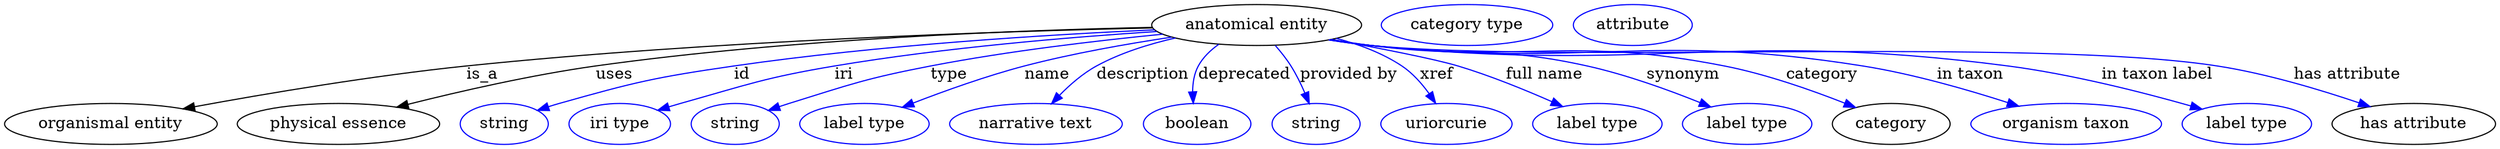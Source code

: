 digraph {
	graph [bb="0,0,2176.4,123"];
	node [label="\N"];
	"anatomical entity"	[height=0.5,
		label="anatomical entity",
		pos="1092.9,105",
		width=2.5456];
	"organismal entity"	[height=0.5,
		pos="92.942,18",
		width=2.5817];
	"anatomical entity" -> "organismal entity"	[label=is_a,
		lp="418.94,61.5",
		pos="e,156.31,31.275 1002,102.41 870.11,99.421 618.18,91.116 404.94,69 322.72,60.472 229.19,44.66 166.16,33.093"];
	"physical essence"	[height=0.5,
		pos="291.94,18",
		width=2.4553];
	"anatomical entity" -> "physical essence"	[label=uses,
		lp="534.44,61.5",
		pos="e,343.13,32.738 1001.9,102.86 888.13,100.43 687.8,92.809 517.94,69 461.52,61.091 398.28,46.607 353.07,35.256"];
	id	[color=blue,
		height=0.5,
		label=string,
		pos="436.94,18",
		width=1.0652];
	"anatomical entity" -> id	[color=blue,
		label=id,
		lp="646.94,61.5",
		pos="e,465.94,29.954 1004,100.62 912.4,96.317 765.63,87.154 639.94,69 570.23,58.932 552.73,55.131 484.94,36 481.84,35.124 478.64,34.151 \
475.44,33.129",
		style=solid];
	iri	[color=blue,
		height=0.5,
		label="iri type",
		pos="537.94,18",
		width=1.2277];
	"anatomical entity" -> iri	[color=blue,
		label=iri,
		lp="732.94,61.5",
		pos="e,571.31,29.926 1005.8,99.369 930.97,94.518 820.31,85.274 724.94,69 674.77,60.438 618.5,44.504 580.92,32.92",
		style=solid];
	type	[color=blue,
		height=0.5,
		label=string,
		pos="638.94,18",
		width=1.0652];
	"anatomical entity" -> type	[color=blue,
		label=type,
		lp="824.94,61.5",
		pos="e,667.89,29.908 1010.7,96.932 953.78,91.287 876.36,82.131 808.94,69 753.39,58.179 739.94,52.974 685.94,36 683.19,35.134 680.35,34.206 \
677.51,33.246",
		style=solid];
	name	[color=blue,
		height=0.5,
		label="label type",
		pos="751.94,18",
		width=1.5707];
	"anatomical entity" -> name	[color=blue,
		label=name,
		lp="910.94,61.5",
		pos="e,784.85,32.673 1018.9,94.32 980.37,88.497 932.75,80.052 890.94,69 857.93,60.273 821.66,47.098 794.44,36.463",
		style=solid];
	description	[color=blue,
		height=0.5,
		label="narrative text",
		pos="901.94,18",
		width=2.0943];
	"anatomical entity" -> description	[color=blue,
		label=description,
		lp="993.44,61.5",
		pos="e,914.94,35.75 1021.1,93.675 998.35,88.441 973.71,80.624 952.94,69 941.28,62.471 930.39,52.573 921.7,43.302",
		style=solid];
	deprecated	[color=blue,
		height=0.5,
		label=boolean,
		pos="1041.9,18",
		width=1.2999];
	"anatomical entity" -> deprecated	[color=blue,
		label=deprecated,
		lp="1082.4,61.5",
		pos="e,1038.1,36.158 1059.7,88.084 1052.6,83.027 1046,76.697 1041.9,69 1038.3,62.135 1037.2,53.97 1037.3,46.248",
		style=solid];
	"provided by"	[color=blue,
		height=0.5,
		label=string,
		pos="1144.9,18",
		width=1.0652];
	"anatomical entity" -> "provided by"	[color=blue,
		label="provided by",
		lp="1173.4,61.5",
		pos="e,1139,35.83 1109.3,86.985 1114,81.505 1119,75.232 1122.9,69 1127.6,61.663 1131.7,53.191 1135.1,45.329",
		style=solid];
	xref	[color=blue,
		height=0.5,
		label=uriorcurie,
		pos="1258.9,18",
		width=1.5887];
	"anatomical entity" -> xref	[color=blue,
		label=xref,
		lp="1250.4,61.5",
		pos="e,1249.5,36.18 1162.6,93.265 1182.3,88.062 1202.9,80.365 1219.9,69 1229.3,62.765 1237.4,53.561 1243.7,44.744",
		style=solid];
	"full name"	[color=blue,
		height=0.5,
		label="label type",
		pos="1390.9,18",
		width=1.5707];
	"anatomical entity" -> "full name"	[color=blue,
		label="full name",
		lp="1344.4,61.5",
		pos="e,1360.4,33.421 1158.4,92.333 1199.5,84.747 1248.5,75.156 1268.9,69 1297.1,60.527 1327.6,47.985 1351.2,37.583",
		style=solid];
	synonym	[color=blue,
		height=0.5,
		label="label type",
		pos="1521.9,18",
		width=1.5707];
	"anatomical entity" -> synonym	[color=blue,
		label=synonym,
		lp="1465.9,61.5",
		pos="e,1490.1,32.946 1157.9,92.241 1169.6,90.338 1181.6,88.503 1192.9,87 1276.6,75.922 1299.6,87.331 1381.9,69 1416.1,61.402 1453.3,47.836 \
1480.8,36.75",
		style=solid];
	category	[height=0.5,
		pos="1647.9,18",
		width=1.4263];
	"anatomical entity" -> category	[color=blue,
		label=category,
		lp="1587.4,61.5",
		pos="e,1616.7,32.467 1156.8,92.065 1168.8,90.134 1181.2,88.334 1192.9,87 1329.6,71.449 1367,95.53 1501.9,69 1538.6,61.805 1578.5,47.642 \
1607.4,36.221",
		style=solid];
	"in taxon"	[color=blue,
		height=0.5,
		label="organism taxon",
		pos="1800.9,18",
		width=2.3109];
	"anatomical entity" -> "in taxon"	[color=blue,
		label="in taxon",
		lp="1716.9,61.5",
		pos="e,1759.5,33.607 1156.5,91.951 1168.6,90.019 1181.1,88.247 1192.9,87 1383.2,66.931 1434,99.066 1622.9,69 1666.6,62.059 1714.7,48.14 \
1749.9,36.746",
		style=solid];
	"in taxon label"	[color=blue,
		height=0.5,
		label="label type",
		pos="1958.9,18",
		width=1.5707];
	"anatomical entity" -> "in taxon label"	[color=blue,
		label="in taxon label",
		lp="1880.4,61.5",
		pos="e,1919.7,31.003 1156.2,91.902 1168.4,89.961 1181,88.2 1192.9,87 1439.4,62.187 1504.3,101 1749.9,69 1805.6,61.749 1868,45.753 1910,\
33.795",
		style=solid];
	"has attribute"	[height=0.5,
		pos="2104.9,18",
		width=1.9859];
	"anatomical entity" -> "has attribute"	[color=blue,
		label="has attribute",
		lp="2046.9,61.5",
		pos="e,2066.7,33.234 1156,91.868 1168.2,89.917 1180.9,88.161 1192.9,87 1356.7,71.175 1770.4,94.169 1932.9,69 1975.7,62.374 2022.9,48.162 \
2057,36.577",
		style=solid];
	"named thing_category"	[color=blue,
		height=0.5,
		label="category type",
		pos="1276.9,105",
		width=2.0762];
	"organismal entity_has attribute"	[color=blue,
		height=0.5,
		label=attribute,
		pos="1421.9,105",
		width=1.4443];
}
